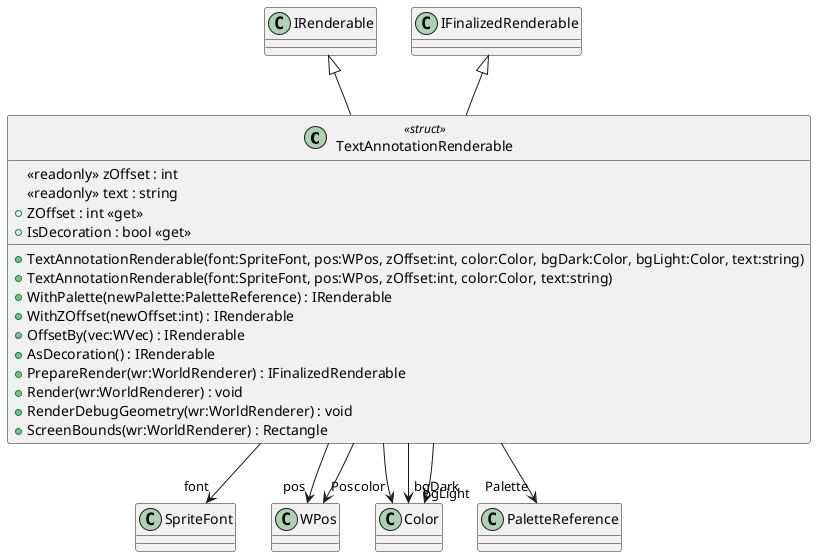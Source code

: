 @startuml
class TextAnnotationRenderable <<struct>> {
    <<readonly>> zOffset : int
    <<readonly>> text : string
    + TextAnnotationRenderable(font:SpriteFont, pos:WPos, zOffset:int, color:Color, bgDark:Color, bgLight:Color, text:string)
    + TextAnnotationRenderable(font:SpriteFont, pos:WPos, zOffset:int, color:Color, text:string)
    + ZOffset : int <<get>>
    + IsDecoration : bool <<get>>
    + WithPalette(newPalette:PaletteReference) : IRenderable
    + WithZOffset(newOffset:int) : IRenderable
    + OffsetBy(vec:WVec) : IRenderable
    + AsDecoration() : IRenderable
    + PrepareRender(wr:WorldRenderer) : IFinalizedRenderable
    + Render(wr:WorldRenderer) : void
    + RenderDebugGeometry(wr:WorldRenderer) : void
    + ScreenBounds(wr:WorldRenderer) : Rectangle
}
IRenderable <|-- TextAnnotationRenderable
IFinalizedRenderable <|-- TextAnnotationRenderable
TextAnnotationRenderable --> "font" SpriteFont
TextAnnotationRenderable --> "pos" WPos
TextAnnotationRenderable --> "color" Color
TextAnnotationRenderable --> "bgDark" Color
TextAnnotationRenderable --> "bgLight" Color
TextAnnotationRenderable --> "Pos" WPos
TextAnnotationRenderable --> "Palette" PaletteReference
@enduml
